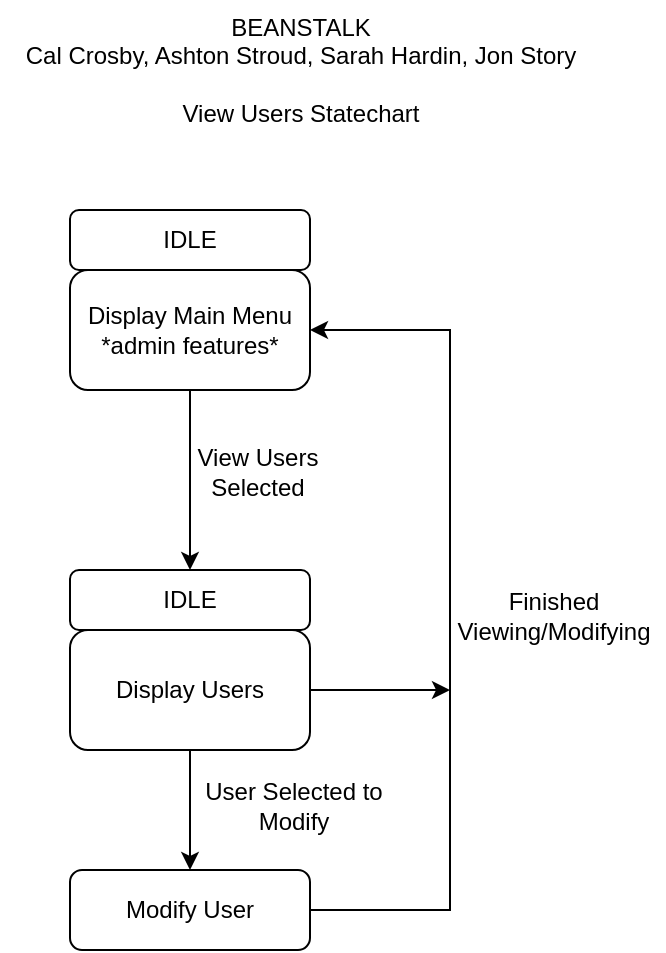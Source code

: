 <mxfile version="22.0.2" type="device">
  <diagram name="Page-1" id="imCSSwgeEIOv58jrz9T_">
    <mxGraphModel dx="1658" dy="820" grid="1" gridSize="10" guides="1" tooltips="1" connect="1" arrows="1" fold="1" page="1" pageScale="1" pageWidth="850" pageHeight="1100" math="0" shadow="0">
      <root>
        <mxCell id="0" />
        <mxCell id="1" parent="0" />
        <mxCell id="D_Pncj9uk04KQV2qQjPe-1" value="Display Main Menu&lt;br&gt;*admin features*" style="rounded=1;whiteSpace=wrap;html=1;" parent="1" vertex="1">
          <mxGeometry x="160" y="170" width="120" height="60" as="geometry" />
        </mxCell>
        <mxCell id="D_Pncj9uk04KQV2qQjPe-2" value="IDLE" style="rounded=1;whiteSpace=wrap;html=1;" parent="1" vertex="1">
          <mxGeometry x="160" y="140" width="120" height="30" as="geometry" />
        </mxCell>
        <mxCell id="D_Pncj9uk04KQV2qQjPe-3" value="" style="endArrow=classic;html=1;rounded=0;exitX=0.5;exitY=1;exitDx=0;exitDy=0;" parent="1" source="D_Pncj9uk04KQV2qQjPe-1" edge="1">
          <mxGeometry width="50" height="50" relative="1" as="geometry">
            <mxPoint x="220" y="340" as="sourcePoint" />
            <mxPoint x="220" y="320" as="targetPoint" />
          </mxGeometry>
        </mxCell>
        <mxCell id="D_Pncj9uk04KQV2qQjPe-4" value="View Users Selected" style="text;html=1;strokeColor=none;fillColor=none;align=center;verticalAlign=middle;whiteSpace=wrap;rounded=0;" parent="1" vertex="1">
          <mxGeometry x="199" y="256" width="110" height="30" as="geometry" />
        </mxCell>
        <mxCell id="D_Pncj9uk04KQV2qQjPe-5" value="Display Users" style="rounded=1;whiteSpace=wrap;html=1;" parent="1" vertex="1">
          <mxGeometry x="160" y="350" width="120" height="60" as="geometry" />
        </mxCell>
        <mxCell id="D_Pncj9uk04KQV2qQjPe-6" value="IDLE" style="rounded=1;whiteSpace=wrap;html=1;" parent="1" vertex="1">
          <mxGeometry x="160" y="320" width="120" height="30" as="geometry" />
        </mxCell>
        <mxCell id="D_Pncj9uk04KQV2qQjPe-7" value="" style="endArrow=classic;html=1;rounded=0;exitX=0.5;exitY=1;exitDx=0;exitDy=0;entryX=0.5;entryY=0;entryDx=0;entryDy=0;" parent="1" source="D_Pncj9uk04KQV2qQjPe-5" target="D_Pncj9uk04KQV2qQjPe-8" edge="1">
          <mxGeometry width="50" height="50" relative="1" as="geometry">
            <mxPoint x="180" y="490" as="sourcePoint" />
            <mxPoint x="220" y="460" as="targetPoint" />
          </mxGeometry>
        </mxCell>
        <mxCell id="D_Pncj9uk04KQV2qQjPe-8" value="Modify User" style="rounded=1;whiteSpace=wrap;html=1;" parent="1" vertex="1">
          <mxGeometry x="160" y="470" width="120" height="40" as="geometry" />
        </mxCell>
        <mxCell id="D_Pncj9uk04KQV2qQjPe-10" value="User Selected to Modify" style="text;html=1;strokeColor=none;fillColor=none;align=center;verticalAlign=middle;whiteSpace=wrap;rounded=0;" parent="1" vertex="1">
          <mxGeometry x="217" y="423" width="110" height="30" as="geometry" />
        </mxCell>
        <mxCell id="D_Pncj9uk04KQV2qQjPe-11" value="" style="endArrow=classic;html=1;rounded=0;exitX=1;exitY=0.5;exitDx=0;exitDy=0;entryX=1;entryY=0.5;entryDx=0;entryDy=0;" parent="1" source="D_Pncj9uk04KQV2qQjPe-8" target="D_Pncj9uk04KQV2qQjPe-1" edge="1">
          <mxGeometry width="50" height="50" relative="1" as="geometry">
            <mxPoint x="380" y="530" as="sourcePoint" />
            <mxPoint x="370" y="490" as="targetPoint" />
            <Array as="points">
              <mxPoint x="350" y="490" />
              <mxPoint x="350" y="200" />
            </Array>
          </mxGeometry>
        </mxCell>
        <mxCell id="D_Pncj9uk04KQV2qQjPe-12" value="" style="endArrow=classic;html=1;rounded=0;exitX=1;exitY=0.5;exitDx=0;exitDy=0;" parent="1" source="D_Pncj9uk04KQV2qQjPe-5" edge="1">
          <mxGeometry width="50" height="50" relative="1" as="geometry">
            <mxPoint x="300" y="410" as="sourcePoint" />
            <mxPoint x="350" y="380" as="targetPoint" />
          </mxGeometry>
        </mxCell>
        <mxCell id="D_Pncj9uk04KQV2qQjPe-13" value="Finished&lt;br&gt;Viewing/Modifying" style="text;html=1;strokeColor=none;fillColor=none;align=center;verticalAlign=middle;whiteSpace=wrap;rounded=0;" parent="1" vertex="1">
          <mxGeometry x="347" y="328" width="110" height="30" as="geometry" />
        </mxCell>
        <mxCell id="uNI4xV6qmtvJbcSBd9Vg-1" value="BEANSTALK&lt;br&gt;Cal Crosby, Ashton Stroud, Sarah Hardin, Jon Story&lt;br&gt;&lt;br&gt;View Users Statechart" style="text;html=1;align=center;verticalAlign=middle;resizable=0;points=[];autosize=1;strokeColor=none;fillColor=none;" vertex="1" parent="1">
          <mxGeometry x="125" y="35" width="300" height="70" as="geometry" />
        </mxCell>
      </root>
    </mxGraphModel>
  </diagram>
</mxfile>
